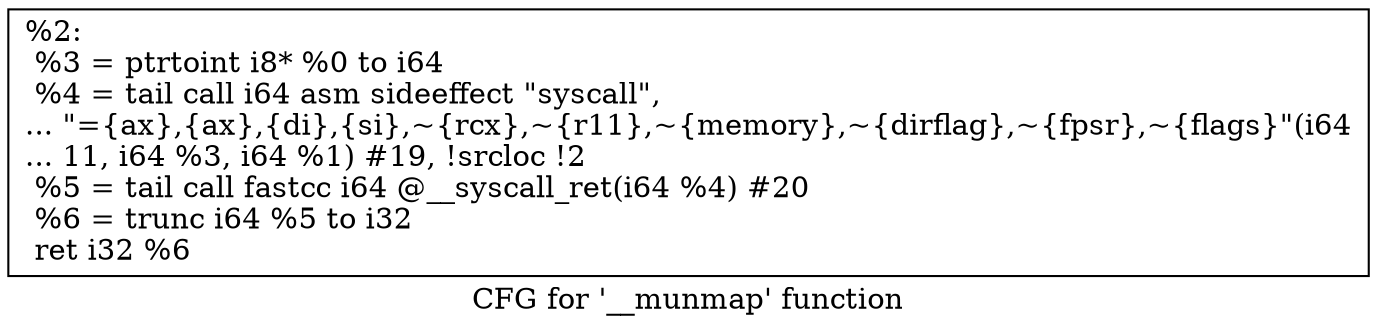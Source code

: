 digraph "CFG for '__munmap' function" {
	label="CFG for '__munmap' function";

	Node0x1ef22d0 [shape=record,label="{%2:\l  %3 = ptrtoint i8* %0 to i64\l  %4 = tail call i64 asm sideeffect \"syscall\",\l... \"=\{ax\},\{ax\},\{di\},\{si\},~\{rcx\},~\{r11\},~\{memory\},~\{dirflag\},~\{fpsr\},~\{flags\}\"(i64\l... 11, i64 %3, i64 %1) #19, !srcloc !2\l  %5 = tail call fastcc i64 @__syscall_ret(i64 %4) #20\l  %6 = trunc i64 %5 to i32\l  ret i32 %6\l}"];
}
